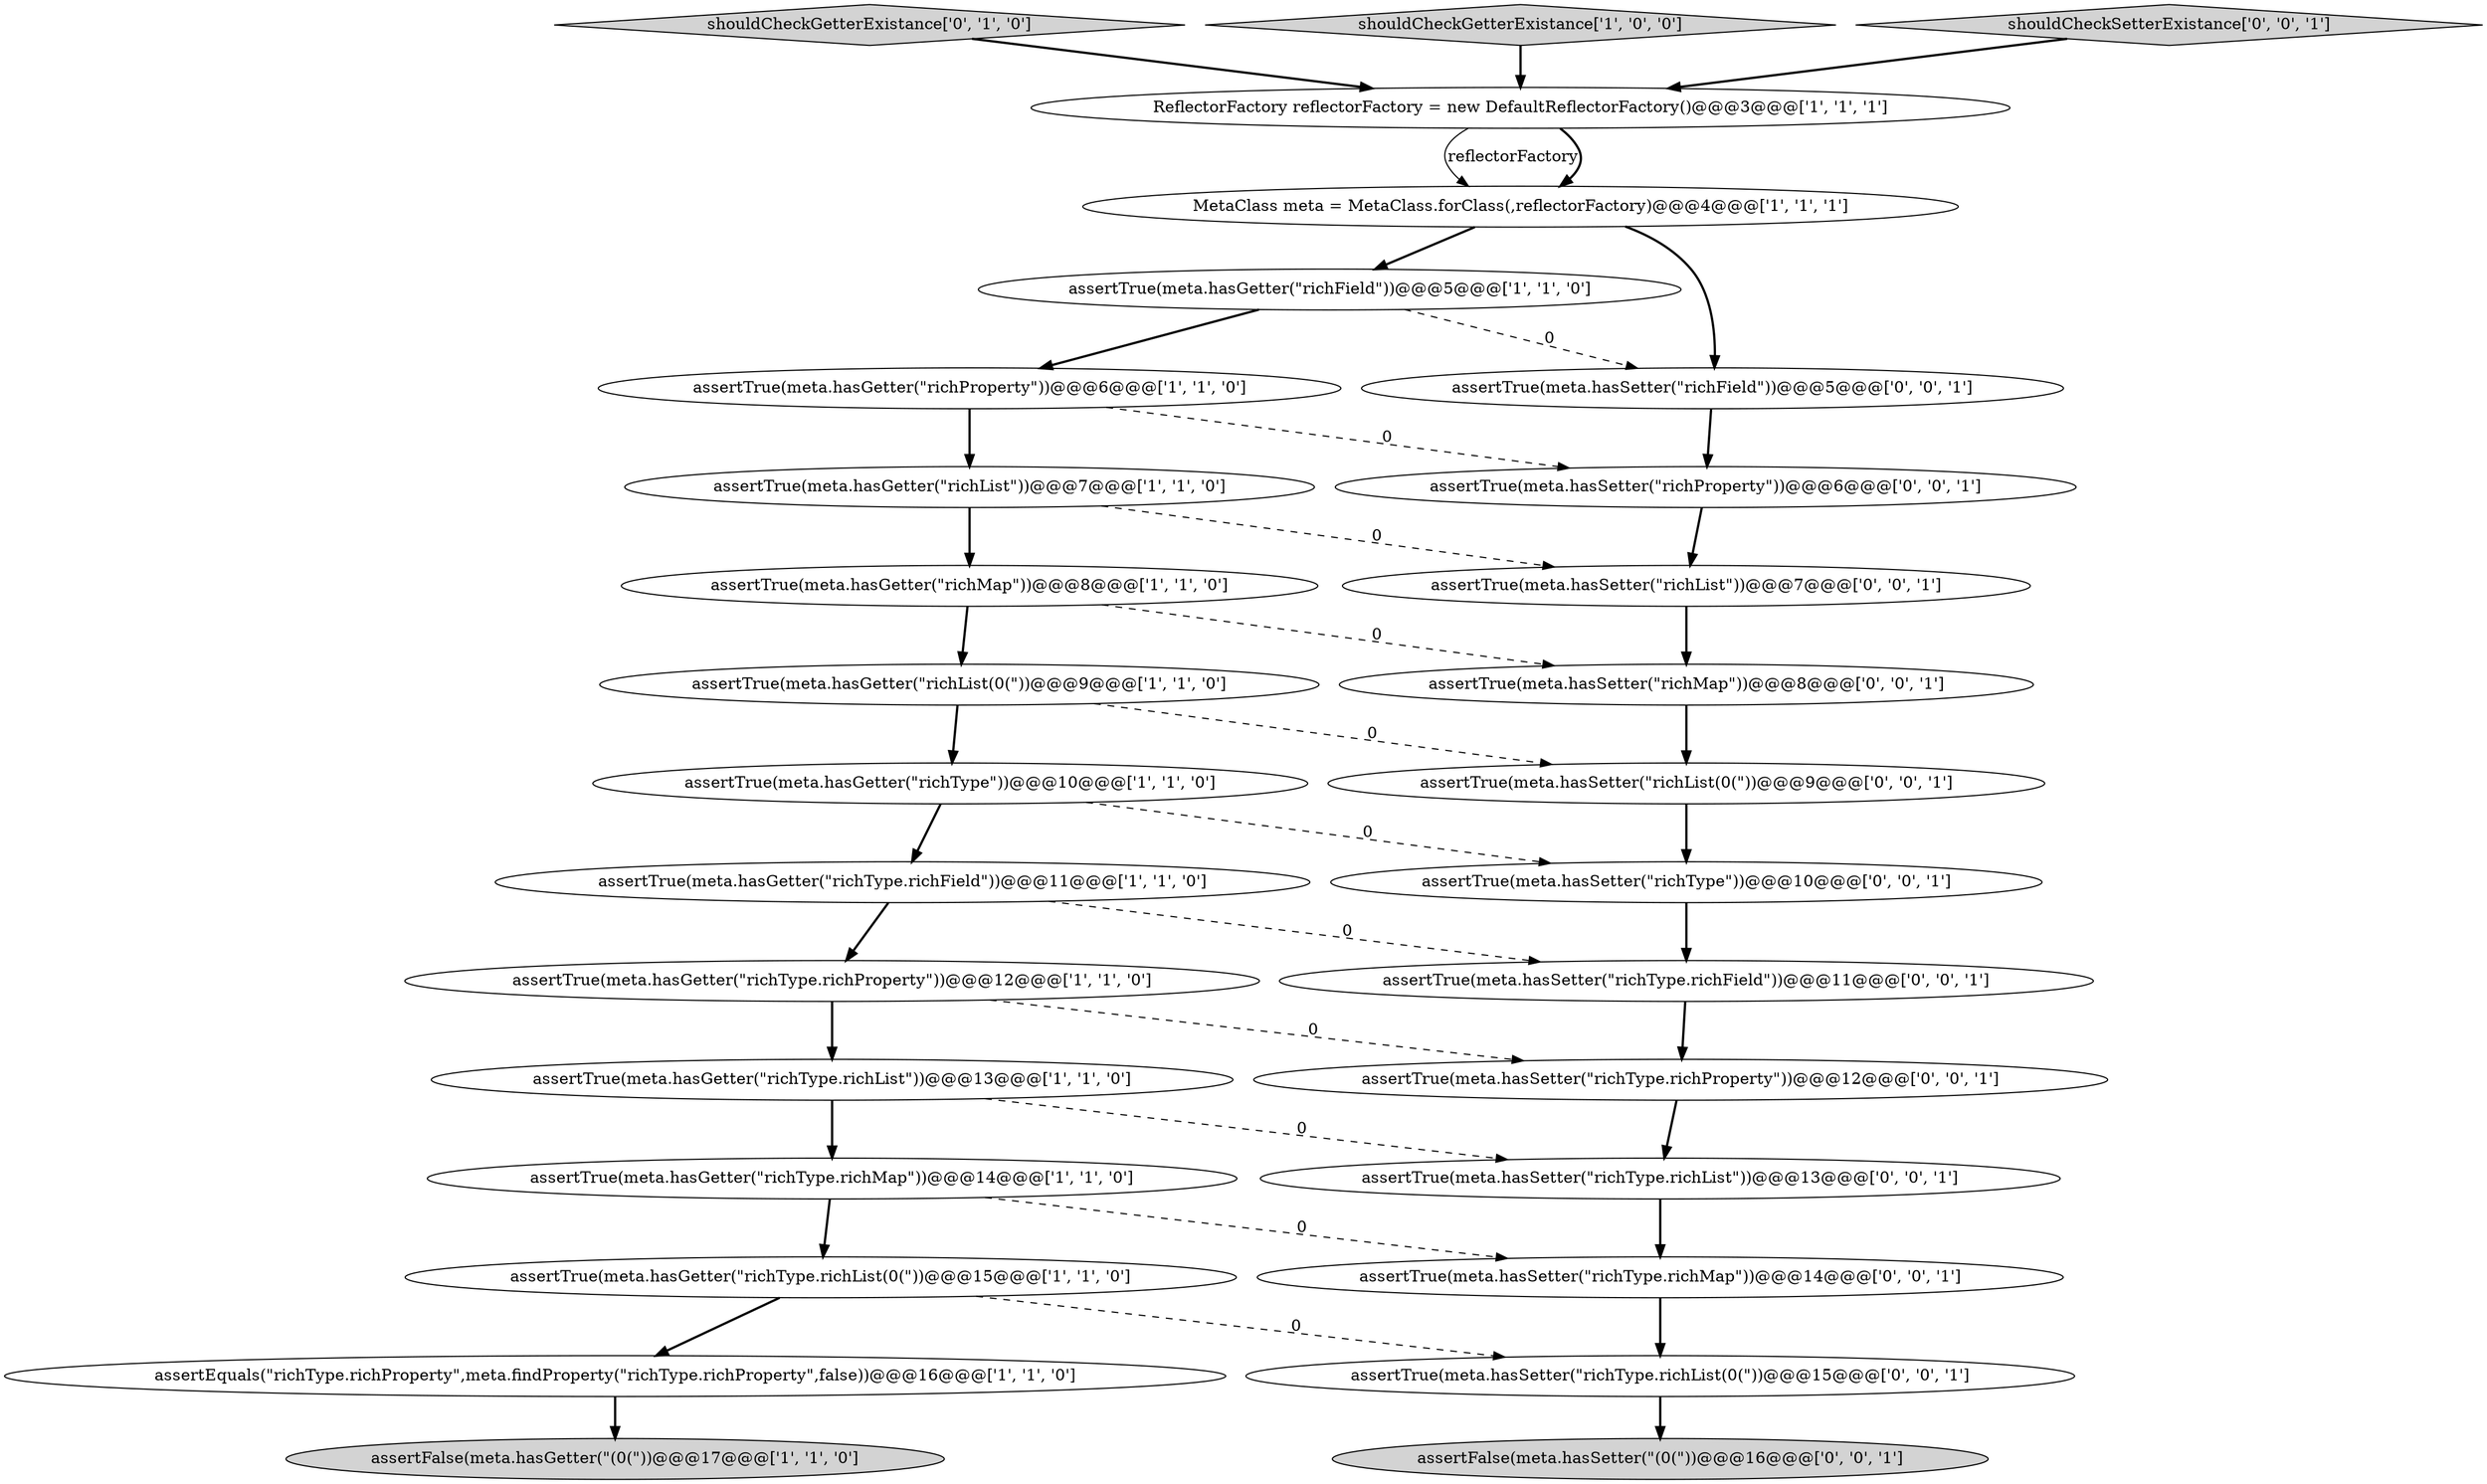 digraph {
26 [style = filled, label = "assertTrue(meta.hasSetter(\"richType\"))@@@10@@@['0', '0', '1']", fillcolor = white, shape = ellipse image = "AAA0AAABBB3BBB"];
1 [style = filled, label = "assertTrue(meta.hasGetter(\"richMap\"))@@@8@@@['1', '1', '0']", fillcolor = white, shape = ellipse image = "AAA0AAABBB1BBB"];
2 [style = filled, label = "assertTrue(meta.hasGetter(\"richField\"))@@@5@@@['1', '1', '0']", fillcolor = white, shape = ellipse image = "AAA0AAABBB1BBB"];
4 [style = filled, label = "assertEquals(\"richType.richProperty\",meta.findProperty(\"richType.richProperty\",false))@@@16@@@['1', '1', '0']", fillcolor = white, shape = ellipse image = "AAA0AAABBB1BBB"];
20 [style = filled, label = "assertTrue(meta.hasSetter(\"richType.richProperty\"))@@@12@@@['0', '0', '1']", fillcolor = white, shape = ellipse image = "AAA0AAABBB3BBB"];
16 [style = filled, label = "shouldCheckGetterExistance['0', '1', '0']", fillcolor = lightgray, shape = diamond image = "AAA0AAABBB2BBB"];
13 [style = filled, label = "assertTrue(meta.hasGetter(\"richList(0(\"))@@@9@@@['1', '1', '0']", fillcolor = white, shape = ellipse image = "AAA0AAABBB1BBB"];
7 [style = filled, label = "ReflectorFactory reflectorFactory = new DefaultReflectorFactory()@@@3@@@['1', '1', '1']", fillcolor = white, shape = ellipse image = "AAA0AAABBB1BBB"];
28 [style = filled, label = "assertTrue(meta.hasSetter(\"richType.richMap\"))@@@14@@@['0', '0', '1']", fillcolor = white, shape = ellipse image = "AAA0AAABBB3BBB"];
24 [style = filled, label = "assertTrue(meta.hasSetter(\"richMap\"))@@@8@@@['0', '0', '1']", fillcolor = white, shape = ellipse image = "AAA0AAABBB3BBB"];
15 [style = filled, label = "shouldCheckGetterExistance['1', '0', '0']", fillcolor = lightgray, shape = diamond image = "AAA0AAABBB1BBB"];
6 [style = filled, label = "assertTrue(meta.hasGetter(\"richType.richList(0(\"))@@@15@@@['1', '1', '0']", fillcolor = white, shape = ellipse image = "AAA0AAABBB1BBB"];
23 [style = filled, label = "assertTrue(meta.hasSetter(\"richField\"))@@@5@@@['0', '0', '1']", fillcolor = white, shape = ellipse image = "AAA0AAABBB3BBB"];
18 [style = filled, label = "assertTrue(meta.hasSetter(\"richList\"))@@@7@@@['0', '0', '1']", fillcolor = white, shape = ellipse image = "AAA0AAABBB3BBB"];
3 [style = filled, label = "assertFalse(meta.hasGetter(\"(0(\"))@@@17@@@['1', '1', '0']", fillcolor = lightgray, shape = ellipse image = "AAA0AAABBB1BBB"];
19 [style = filled, label = "assertTrue(meta.hasSetter(\"richType.richList(0(\"))@@@15@@@['0', '0', '1']", fillcolor = white, shape = ellipse image = "AAA0AAABBB3BBB"];
12 [style = filled, label = "assertTrue(meta.hasGetter(\"richType.richMap\"))@@@14@@@['1', '1', '0']", fillcolor = white, shape = ellipse image = "AAA0AAABBB1BBB"];
9 [style = filled, label = "assertTrue(meta.hasGetter(\"richType.richList\"))@@@13@@@['1', '1', '0']", fillcolor = white, shape = ellipse image = "AAA0AAABBB1BBB"];
27 [style = filled, label = "assertTrue(meta.hasSetter(\"richList(0(\"))@@@9@@@['0', '0', '1']", fillcolor = white, shape = ellipse image = "AAA0AAABBB3BBB"];
8 [style = filled, label = "assertTrue(meta.hasGetter(\"richType.richField\"))@@@11@@@['1', '1', '0']", fillcolor = white, shape = ellipse image = "AAA0AAABBB1BBB"];
25 [style = filled, label = "assertTrue(meta.hasSetter(\"richType.richField\"))@@@11@@@['0', '0', '1']", fillcolor = white, shape = ellipse image = "AAA0AAABBB3BBB"];
14 [style = filled, label = "assertTrue(meta.hasGetter(\"richType\"))@@@10@@@['1', '1', '0']", fillcolor = white, shape = ellipse image = "AAA0AAABBB1BBB"];
21 [style = filled, label = "assertTrue(meta.hasSetter(\"richType.richList\"))@@@13@@@['0', '0', '1']", fillcolor = white, shape = ellipse image = "AAA0AAABBB3BBB"];
22 [style = filled, label = "shouldCheckSetterExistance['0', '0', '1']", fillcolor = lightgray, shape = diamond image = "AAA0AAABBB3BBB"];
29 [style = filled, label = "assertFalse(meta.hasSetter(\"(0(\"))@@@16@@@['0', '0', '1']", fillcolor = lightgray, shape = ellipse image = "AAA0AAABBB3BBB"];
0 [style = filled, label = "assertTrue(meta.hasGetter(\"richProperty\"))@@@6@@@['1', '1', '0']", fillcolor = white, shape = ellipse image = "AAA0AAABBB1BBB"];
5 [style = filled, label = "MetaClass meta = MetaClass.forClass(,reflectorFactory)@@@4@@@['1', '1', '1']", fillcolor = white, shape = ellipse image = "AAA0AAABBB1BBB"];
10 [style = filled, label = "assertTrue(meta.hasGetter(\"richType.richProperty\"))@@@12@@@['1', '1', '0']", fillcolor = white, shape = ellipse image = "AAA0AAABBB1BBB"];
11 [style = filled, label = "assertTrue(meta.hasGetter(\"richList\"))@@@7@@@['1', '1', '0']", fillcolor = white, shape = ellipse image = "AAA0AAABBB1BBB"];
17 [style = filled, label = "assertTrue(meta.hasSetter(\"richProperty\"))@@@6@@@['0', '0', '1']", fillcolor = white, shape = ellipse image = "AAA0AAABBB3BBB"];
2->23 [style = dashed, label="0"];
8->10 [style = bold, label=""];
4->3 [style = bold, label=""];
18->24 [style = bold, label=""];
7->5 [style = solid, label="reflectorFactory"];
15->7 [style = bold, label=""];
5->23 [style = bold, label=""];
11->1 [style = bold, label=""];
19->29 [style = bold, label=""];
26->25 [style = bold, label=""];
16->7 [style = bold, label=""];
0->11 [style = bold, label=""];
12->6 [style = bold, label=""];
0->17 [style = dashed, label="0"];
1->13 [style = bold, label=""];
22->7 [style = bold, label=""];
21->28 [style = bold, label=""];
14->26 [style = dashed, label="0"];
20->21 [style = bold, label=""];
6->4 [style = bold, label=""];
5->2 [style = bold, label=""];
7->5 [style = bold, label=""];
2->0 [style = bold, label=""];
25->20 [style = bold, label=""];
13->27 [style = dashed, label="0"];
9->21 [style = dashed, label="0"];
1->24 [style = dashed, label="0"];
11->18 [style = dashed, label="0"];
12->28 [style = dashed, label="0"];
6->19 [style = dashed, label="0"];
28->19 [style = bold, label=""];
8->25 [style = dashed, label="0"];
23->17 [style = bold, label=""];
10->20 [style = dashed, label="0"];
14->8 [style = bold, label=""];
10->9 [style = bold, label=""];
9->12 [style = bold, label=""];
13->14 [style = bold, label=""];
24->27 [style = bold, label=""];
17->18 [style = bold, label=""];
27->26 [style = bold, label=""];
}

